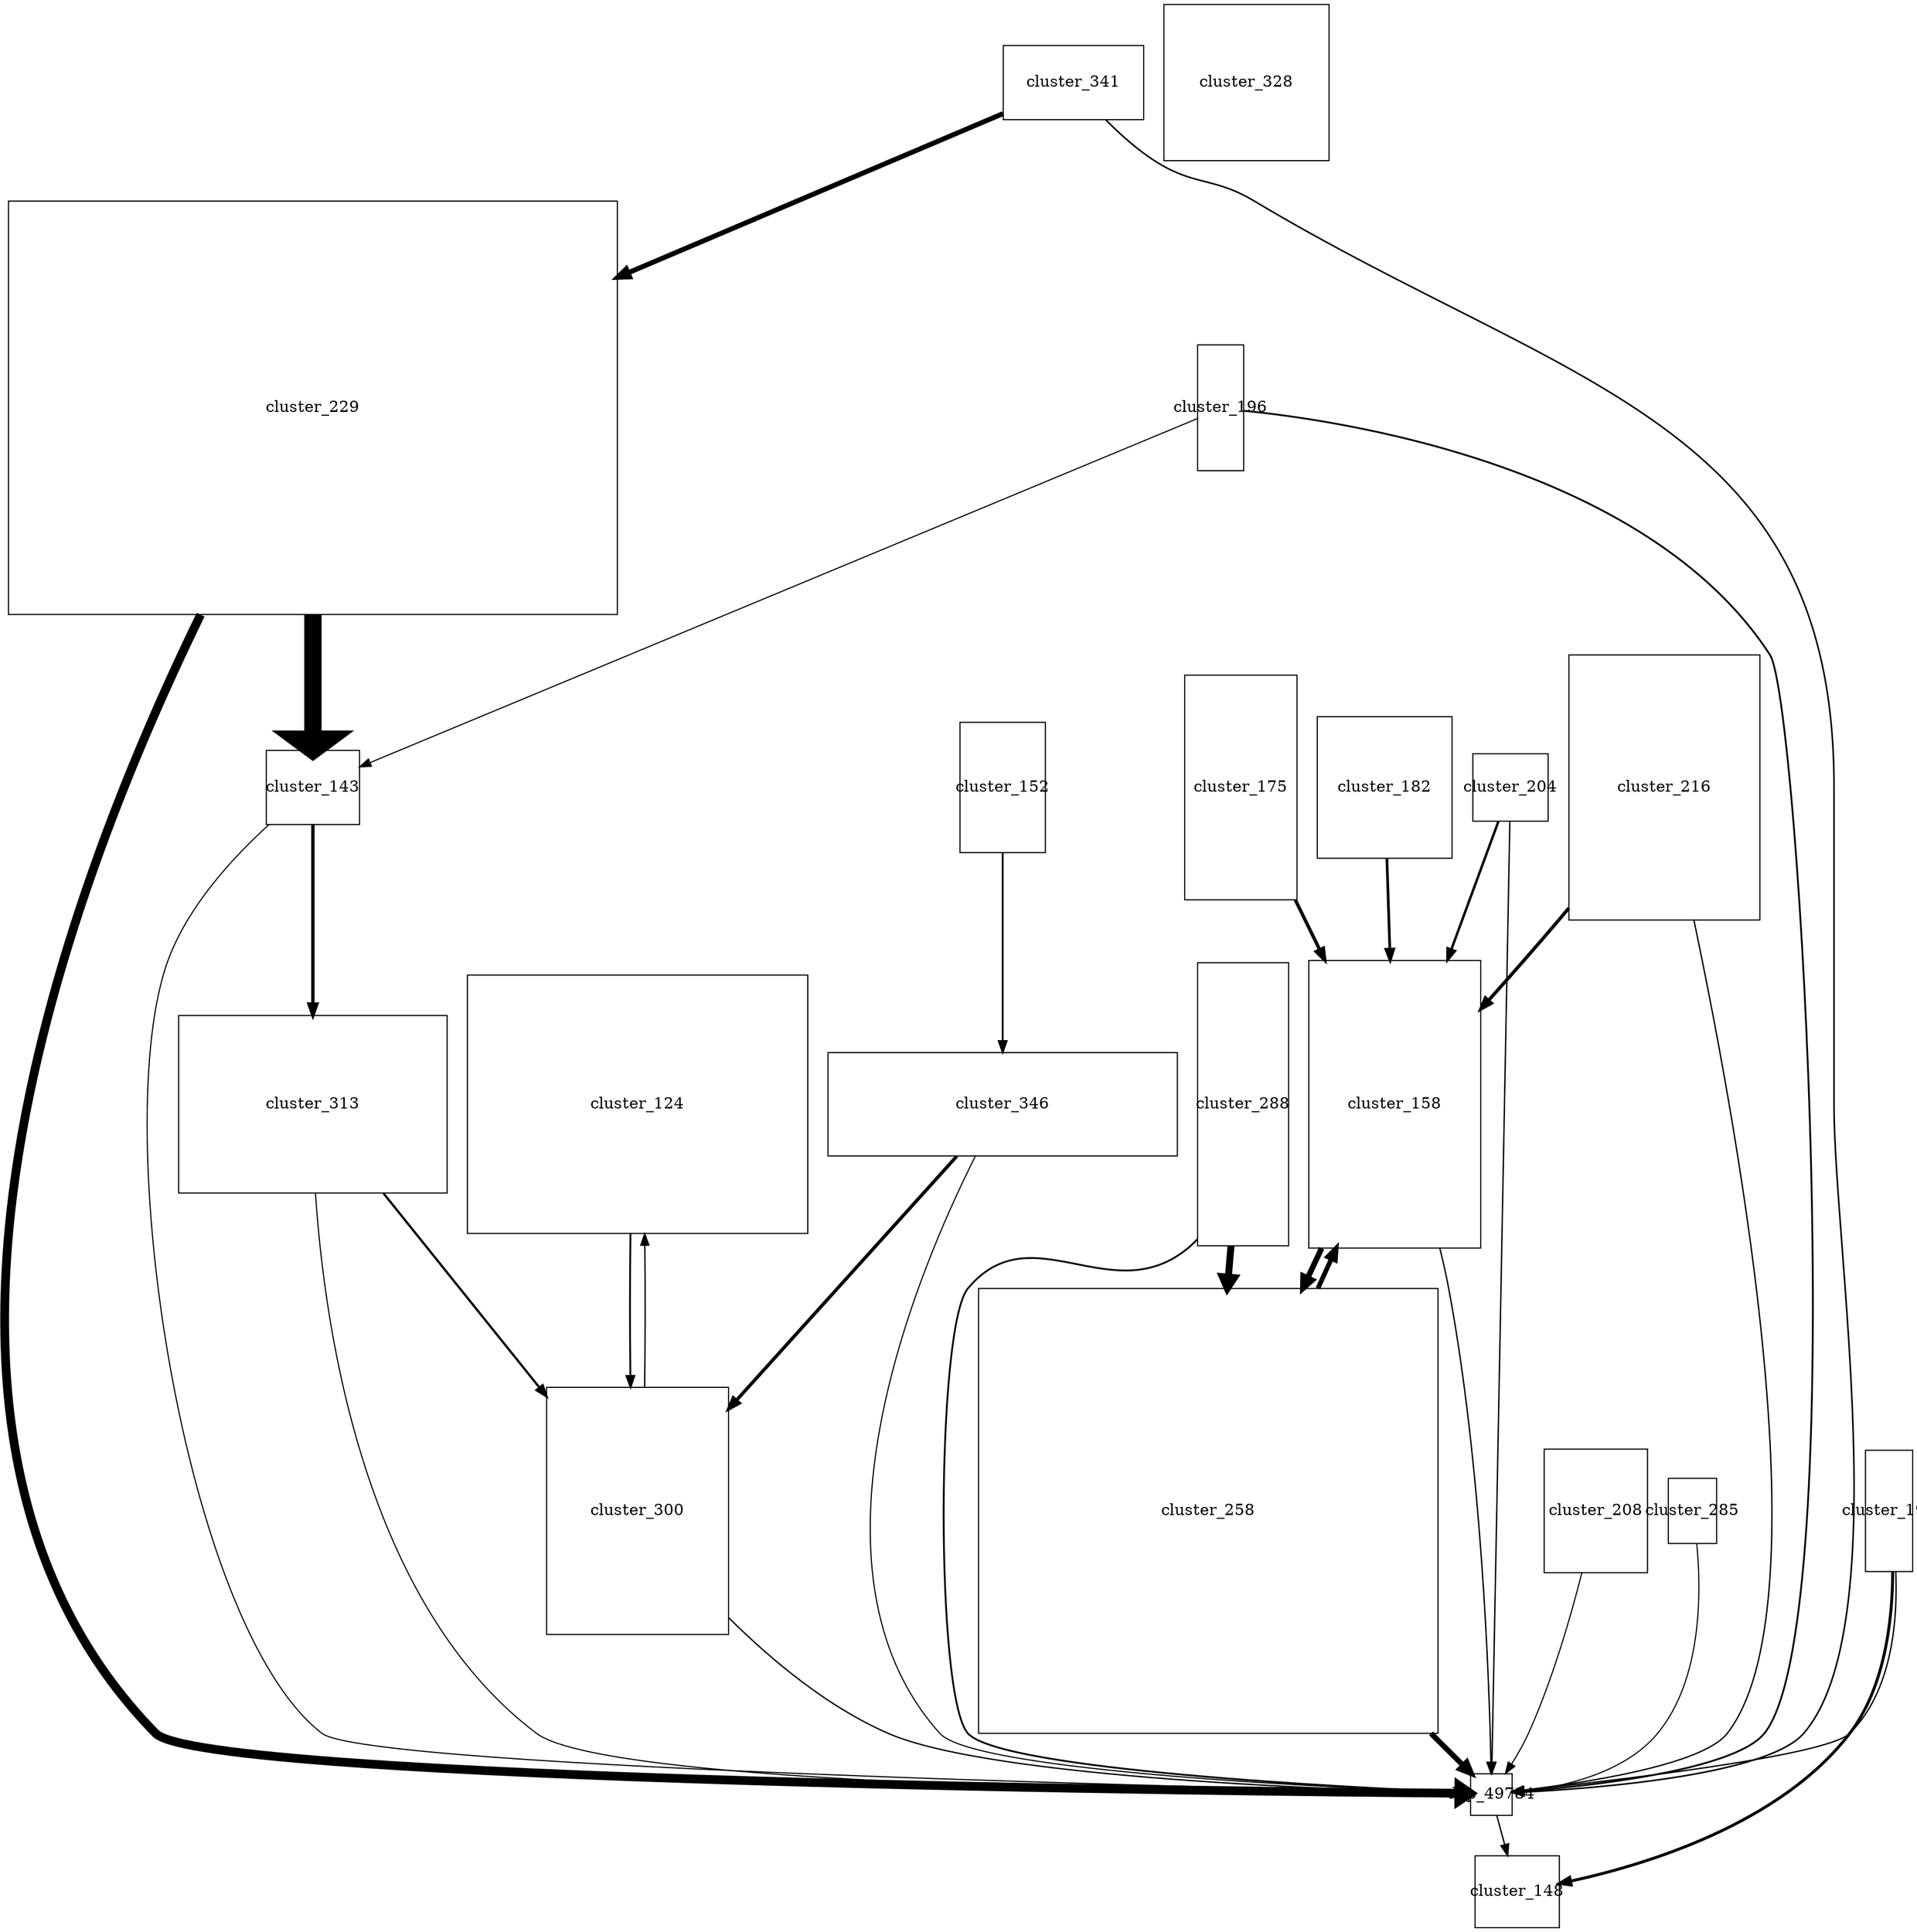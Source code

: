 digraph G {
    cluster_124 [ shape=rectangle,width=4.20833333333,height=3.19444444444,fixedsize=true,id=49785,type="node" ];
    cluster_143 [ shape=rectangle,width=1.15277777778,height=0.916666666667,fixedsize=true,id=49805,type="node" ];
    cluster_148 [ shape=rectangle,width=1.04166666667,height=0.888888888889,fixedsize=true,id=49810,type="node" ];
    cluster_152 [ shape=rectangle,width=1.05555555556,height=1.61111111111,fixedsize=true,id=49814,type="node" ];
    cluster_158 [ shape=rectangle,width=2.125,height=3.55555555556,fixedsize=true,id=49821,type="node" ];
    cluster_175 [ shape=rectangle,width=1.38888888889,height=2.77777777778,fixedsize=true,id=49838,type="node" ];
    cluster_182 [ shape=rectangle,width=1.66666666667,height=1.75,fixedsize=true,id=49846,type="node" ];
    cluster_192 [ shape=rectangle,width=0.583333333333,height=1.5,fixedsize=true,id=49856,type="node" ];
    cluster_196 [ shape=rectangle,width=0.572333333333,height=1.55555555556,fixedsize=true,id=49860,type="node" ];
    cluster_204 [ shape=rectangle,width=0.930555555556,height=0.833333333333,fixedsize=true,id=49868,type="node" ];
    cluster_208 [ shape=rectangle,width=1.27777777778,height=1.52777777778,fixedsize=true,id=49872,type="node" ];
    cluster_216 [ shape=rectangle,width=2.36111111111,height=3.27777777778,fixedsize=true,id=49880,type="node" ];
    cluster_229 [ shape=rectangle,width=7.52777777778,height=5.11111111111,fixedsize=true,id=49893,type="node" ];
    cluster_258 [ shape=rectangle,width=5.68055555556,height=5.5,fixedsize=true,id=49922,type="node" ];
    cluster_285 [ shape=rectangle,width=0.601402777778,height=0.805555555556,fixedsize=true,id=49949,type="node" ];
    cluster_288 [ shape=rectangle,width=1.125,height=3.5,fixedsize=true,id=49952,type="node" ];
    cluster_300 [ shape=rectangle,width=2.25,height=3.05555555556,fixedsize=true,id=49964,type="node" ];
    cluster_313 [ shape=rectangle,width=3.31944444444,height=2.19444444444,fixedsize=true,id=49977,type="node" ];
    cluster_328 [ shape=rectangle,width=2.04166666667,height=1.93055555556,fixedsize=true,id=49992,type="node" ];
    cluster_341 [ shape=rectangle,width=1.73611111111,height=0.916666666667,fixedsize=true,id=50007,type="node" ];
    cluster_346 [ shape=rectangle,width=4.31944444444,height=1.27777777778,fixedsize=true,id=50013,type="node" ];
    dep_49784 [ shape=rectangle,width=0.52,height=0.52,fixedsize=true,id=50030,metric1=0,metric2=0,type=leaf ];
    cluster_143 -> dep_49784 [ style="setlinewidth(1)" ];
    cluster_143 -> cluster_313 [ style="setlinewidth(3)" ];
    cluster_229 -> cluster_143 [ style="setlinewidth(15.4)" ];
    cluster_229 -> dep_49784 [ style="setlinewidth(7.8)" ];
    cluster_258 -> cluster_158 [ style="setlinewidth(4.2)" ];
    cluster_258 -> dep_49784 [ style="setlinewidth(4.8)" ];
    cluster_152 -> cluster_346 [ style="setlinewidth(1.6)" ];
    cluster_285 -> dep_49784 [ style="setlinewidth(1)" ];
    cluster_158 -> cluster_258 [ style="setlinewidth(5)" ];
    cluster_158 -> dep_49784 [ style="setlinewidth(1.2)" ];
    cluster_288 -> cluster_258 [ style="setlinewidth(6.2)" ];
    cluster_288 -> dep_49784 [ style="setlinewidth(1.6)" ];
    cluster_175 -> cluster_158 [ style="setlinewidth(3)" ];
    cluster_182 -> cluster_158 [ style="setlinewidth(2.4)" ];
    cluster_300 -> dep_49784 [ style="setlinewidth(1.2)" ];
    cluster_300 -> cluster_124 [ style="setlinewidth(1.2)" ];
    dep_49784 -> cluster_148 [ style="setlinewidth(1.2)" ];
    cluster_124 -> cluster_300 [ style="setlinewidth(1.6)" ];
    cluster_192 -> cluster_148 [ style="setlinewidth(2.6)" ];
    cluster_192 -> dep_49784 [ style="setlinewidth(1.2)" ];
    cluster_313 -> cluster_300 [ style="setlinewidth(2)" ];
    cluster_313 -> dep_49784 [ style="setlinewidth(1)" ];
    cluster_196 -> dep_49784 [ style="setlinewidth(1.6)" ];
    cluster_196 -> cluster_143 [ style="setlinewidth(1)" ];
    cluster_204 -> cluster_158 [ style="setlinewidth(2.2)" ];
    cluster_204 -> dep_49784 [ style="setlinewidth(1.2)" ];
    cluster_341 -> cluster_229 [ style="setlinewidth(4.4)" ];
    cluster_341 -> dep_49784 [ style="setlinewidth(1.4)" ];
    cluster_216 -> cluster_158 [ style="setlinewidth(3)" ];
    cluster_216 -> dep_49784 [ style="setlinewidth(1.2)" ];
    cluster_208 -> dep_49784 [ style="setlinewidth(1)" ];
    cluster_346 -> cluster_300 [ style="setlinewidth(3)" ];
    cluster_346 -> dep_49784 [ style="setlinewidth(1)" ];
}
